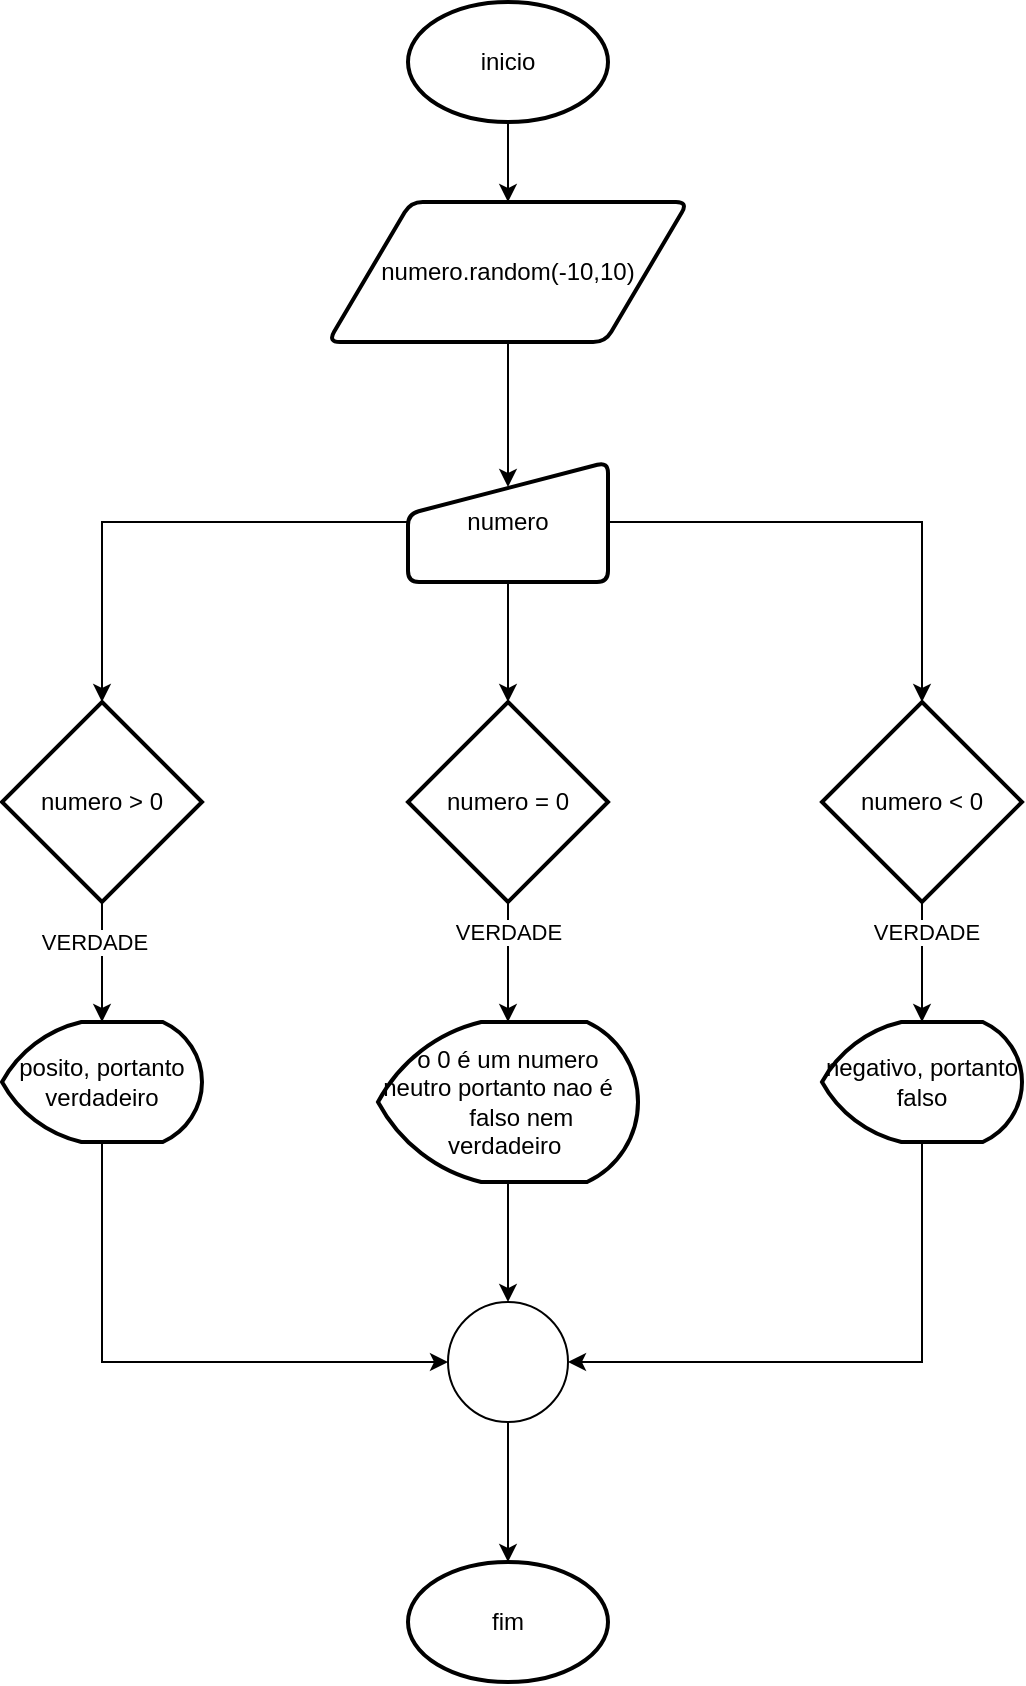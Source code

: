 <mxfile version="24.5.5" type="device">
  <diagram name="Página-1" id="NOzG_Qp3GAH7o1xCBh4l">
    <mxGraphModel dx="960" dy="706" grid="1" gridSize="10" guides="1" tooltips="1" connect="1" arrows="1" fold="1" page="1" pageScale="1" pageWidth="827" pageHeight="1169" math="0" shadow="0">
      <root>
        <mxCell id="0" />
        <mxCell id="1" parent="0" />
        <mxCell id="_FGfbj29b7DgML5R1zhl-4" value="" style="edgeStyle=orthogonalEdgeStyle;rounded=0;orthogonalLoop=1;jettySize=auto;html=1;" edge="1" parent="1" source="_FGfbj29b7DgML5R1zhl-1" target="_FGfbj29b7DgML5R1zhl-2">
          <mxGeometry relative="1" as="geometry" />
        </mxCell>
        <mxCell id="_FGfbj29b7DgML5R1zhl-1" value="inicio" style="strokeWidth=2;html=1;shape=mxgraph.flowchart.start_1;whiteSpace=wrap;" vertex="1" parent="1">
          <mxGeometry x="363" y="30" width="100" height="60" as="geometry" />
        </mxCell>
        <mxCell id="_FGfbj29b7DgML5R1zhl-6" value="" style="edgeStyle=orthogonalEdgeStyle;rounded=0;orthogonalLoop=1;jettySize=auto;html=1;entryX=0.5;entryY=0.208;entryDx=0;entryDy=0;entryPerimeter=0;" edge="1" parent="1" source="_FGfbj29b7DgML5R1zhl-2" target="_FGfbj29b7DgML5R1zhl-5">
          <mxGeometry relative="1" as="geometry" />
        </mxCell>
        <mxCell id="_FGfbj29b7DgML5R1zhl-2" value="numero.random(-10,10)" style="shape=parallelogram;html=1;strokeWidth=2;perimeter=parallelogramPerimeter;whiteSpace=wrap;rounded=1;arcSize=12;size=0.23;" vertex="1" parent="1">
          <mxGeometry x="323" y="130" width="180" height="70" as="geometry" />
        </mxCell>
        <mxCell id="_FGfbj29b7DgML5R1zhl-8" value="" style="edgeStyle=orthogonalEdgeStyle;rounded=0;orthogonalLoop=1;jettySize=auto;html=1;" edge="1" parent="1" source="_FGfbj29b7DgML5R1zhl-5" target="_FGfbj29b7DgML5R1zhl-7">
          <mxGeometry relative="1" as="geometry" />
        </mxCell>
        <mxCell id="_FGfbj29b7DgML5R1zhl-5" value="numero" style="html=1;strokeWidth=2;shape=manualInput;whiteSpace=wrap;rounded=1;size=26;arcSize=11;" vertex="1" parent="1">
          <mxGeometry x="363" y="260" width="100" height="60" as="geometry" />
        </mxCell>
        <mxCell id="_FGfbj29b7DgML5R1zhl-17" value="" style="edgeStyle=orthogonalEdgeStyle;rounded=0;orthogonalLoop=1;jettySize=auto;html=1;" edge="1" parent="1" source="_FGfbj29b7DgML5R1zhl-7" target="_FGfbj29b7DgML5R1zhl-15">
          <mxGeometry relative="1" as="geometry" />
        </mxCell>
        <mxCell id="_FGfbj29b7DgML5R1zhl-21" value="VERDADE" style="edgeLabel;html=1;align=center;verticalAlign=middle;resizable=0;points=[];" vertex="1" connectable="0" parent="_FGfbj29b7DgML5R1zhl-17">
          <mxGeometry x="-0.517" relative="1" as="geometry">
            <mxPoint as="offset" />
          </mxGeometry>
        </mxCell>
        <mxCell id="_FGfbj29b7DgML5R1zhl-7" value="numero = 0" style="strokeWidth=2;html=1;shape=mxgraph.flowchart.decision;whiteSpace=wrap;" vertex="1" parent="1">
          <mxGeometry x="363" y="380" width="100" height="100" as="geometry" />
        </mxCell>
        <mxCell id="_FGfbj29b7DgML5R1zhl-16" value="" style="edgeStyle=orthogonalEdgeStyle;rounded=0;orthogonalLoop=1;jettySize=auto;html=1;" edge="1" parent="1" source="_FGfbj29b7DgML5R1zhl-9" target="_FGfbj29b7DgML5R1zhl-13">
          <mxGeometry relative="1" as="geometry" />
        </mxCell>
        <mxCell id="_FGfbj29b7DgML5R1zhl-22" value="VERDADE" style="edgeLabel;html=1;align=center;verticalAlign=middle;resizable=0;points=[];" vertex="1" connectable="0" parent="_FGfbj29b7DgML5R1zhl-16">
          <mxGeometry x="-0.517" y="2" relative="1" as="geometry">
            <mxPoint as="offset" />
          </mxGeometry>
        </mxCell>
        <mxCell id="_FGfbj29b7DgML5R1zhl-9" value="numero &amp;lt; 0" style="strokeWidth=2;html=1;shape=mxgraph.flowchart.decision;whiteSpace=wrap;" vertex="1" parent="1">
          <mxGeometry x="570" y="380" width="100" height="100" as="geometry" />
        </mxCell>
        <mxCell id="_FGfbj29b7DgML5R1zhl-18" value="" style="edgeStyle=orthogonalEdgeStyle;rounded=0;orthogonalLoop=1;jettySize=auto;html=1;" edge="1" parent="1" source="_FGfbj29b7DgML5R1zhl-10" target="_FGfbj29b7DgML5R1zhl-14">
          <mxGeometry relative="1" as="geometry" />
        </mxCell>
        <mxCell id="_FGfbj29b7DgML5R1zhl-20" value="VERDADE" style="edgeLabel;html=1;align=center;verticalAlign=middle;resizable=0;points=[];" vertex="1" connectable="0" parent="_FGfbj29b7DgML5R1zhl-18">
          <mxGeometry x="-0.35" y="-4" relative="1" as="geometry">
            <mxPoint as="offset" />
          </mxGeometry>
        </mxCell>
        <mxCell id="_FGfbj29b7DgML5R1zhl-10" value="numero &amp;gt; 0" style="strokeWidth=2;html=1;shape=mxgraph.flowchart.decision;whiteSpace=wrap;" vertex="1" parent="1">
          <mxGeometry x="160" y="380" width="100" height="100" as="geometry" />
        </mxCell>
        <mxCell id="_FGfbj29b7DgML5R1zhl-11" style="edgeStyle=orthogonalEdgeStyle;rounded=0;orthogonalLoop=1;jettySize=auto;html=1;entryX=0.5;entryY=0;entryDx=0;entryDy=0;entryPerimeter=0;" edge="1" parent="1" source="_FGfbj29b7DgML5R1zhl-5" target="_FGfbj29b7DgML5R1zhl-10">
          <mxGeometry relative="1" as="geometry" />
        </mxCell>
        <mxCell id="_FGfbj29b7DgML5R1zhl-12" style="edgeStyle=orthogonalEdgeStyle;rounded=0;orthogonalLoop=1;jettySize=auto;html=1;exitX=1;exitY=0.5;exitDx=0;exitDy=0;entryX=0.5;entryY=0;entryDx=0;entryDy=0;entryPerimeter=0;" edge="1" parent="1" source="_FGfbj29b7DgML5R1zhl-5" target="_FGfbj29b7DgML5R1zhl-9">
          <mxGeometry relative="1" as="geometry" />
        </mxCell>
        <mxCell id="_FGfbj29b7DgML5R1zhl-13" value="negativo, portanto falso" style="strokeWidth=2;html=1;shape=mxgraph.flowchart.display;whiteSpace=wrap;" vertex="1" parent="1">
          <mxGeometry x="570" y="540" width="100" height="60" as="geometry" />
        </mxCell>
        <mxCell id="_FGfbj29b7DgML5R1zhl-14" value="posito, portanto verdadeiro" style="strokeWidth=2;html=1;shape=mxgraph.flowchart.display;whiteSpace=wrap;" vertex="1" parent="1">
          <mxGeometry x="160" y="540" width="100" height="60" as="geometry" />
        </mxCell>
        <mxCell id="_FGfbj29b7DgML5R1zhl-25" value="" style="edgeStyle=orthogonalEdgeStyle;rounded=0;orthogonalLoop=1;jettySize=auto;html=1;" edge="1" parent="1" source="_FGfbj29b7DgML5R1zhl-15" target="_FGfbj29b7DgML5R1zhl-23">
          <mxGeometry relative="1" as="geometry" />
        </mxCell>
        <mxCell id="_FGfbj29b7DgML5R1zhl-15" value="o 0 é um numero neutro portanto nao é&amp;nbsp; &amp;nbsp; &amp;nbsp; &amp;nbsp; falso nem verdadeiro&amp;nbsp;" style="strokeWidth=2;html=1;shape=mxgraph.flowchart.display;whiteSpace=wrap;" vertex="1" parent="1">
          <mxGeometry x="348" y="540" width="130" height="80" as="geometry" />
        </mxCell>
        <mxCell id="_FGfbj29b7DgML5R1zhl-28" value="" style="edgeStyle=orthogonalEdgeStyle;rounded=0;orthogonalLoop=1;jettySize=auto;html=1;" edge="1" parent="1" source="_FGfbj29b7DgML5R1zhl-23" target="_FGfbj29b7DgML5R1zhl-27">
          <mxGeometry relative="1" as="geometry" />
        </mxCell>
        <mxCell id="_FGfbj29b7DgML5R1zhl-23" value="" style="verticalLabelPosition=bottom;verticalAlign=top;html=1;shape=mxgraph.flowchart.on-page_reference;" vertex="1" parent="1">
          <mxGeometry x="383" y="680" width="60" height="60" as="geometry" />
        </mxCell>
        <mxCell id="_FGfbj29b7DgML5R1zhl-24" style="edgeStyle=orthogonalEdgeStyle;rounded=0;orthogonalLoop=1;jettySize=auto;html=1;exitX=0.5;exitY=1;exitDx=0;exitDy=0;exitPerimeter=0;entryX=0;entryY=0.5;entryDx=0;entryDy=0;entryPerimeter=0;" edge="1" parent="1" source="_FGfbj29b7DgML5R1zhl-14" target="_FGfbj29b7DgML5R1zhl-23">
          <mxGeometry relative="1" as="geometry" />
        </mxCell>
        <mxCell id="_FGfbj29b7DgML5R1zhl-26" style="edgeStyle=orthogonalEdgeStyle;rounded=0;orthogonalLoop=1;jettySize=auto;html=1;exitX=0.5;exitY=1;exitDx=0;exitDy=0;exitPerimeter=0;entryX=1;entryY=0.5;entryDx=0;entryDy=0;entryPerimeter=0;" edge="1" parent="1" source="_FGfbj29b7DgML5R1zhl-13" target="_FGfbj29b7DgML5R1zhl-23">
          <mxGeometry relative="1" as="geometry" />
        </mxCell>
        <mxCell id="_FGfbj29b7DgML5R1zhl-27" value="fim" style="strokeWidth=2;html=1;shape=mxgraph.flowchart.start_1;whiteSpace=wrap;" vertex="1" parent="1">
          <mxGeometry x="363" y="810" width="100" height="60" as="geometry" />
        </mxCell>
      </root>
    </mxGraphModel>
  </diagram>
</mxfile>
